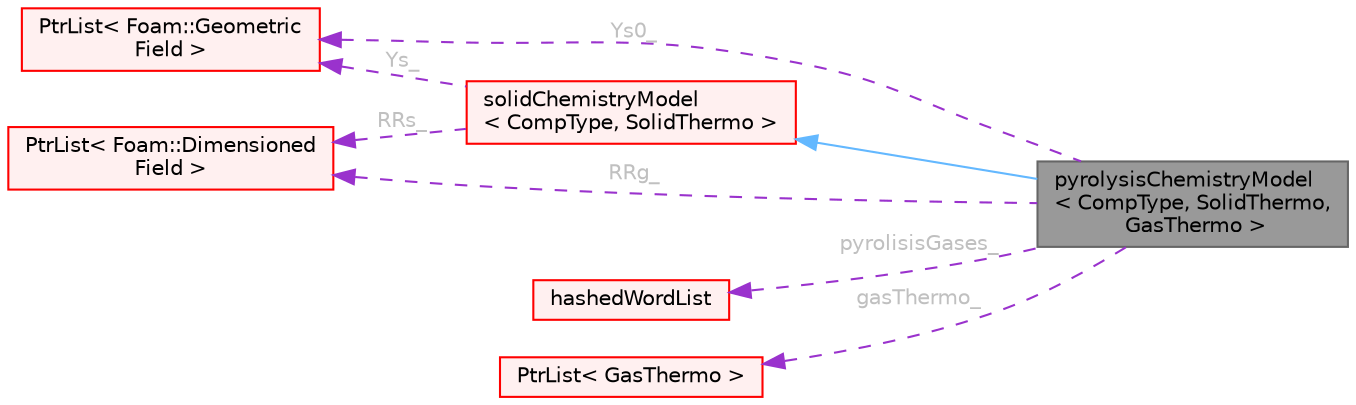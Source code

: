 digraph "pyrolysisChemistryModel&lt; CompType, SolidThermo, GasThermo &gt;"
{
 // LATEX_PDF_SIZE
  bgcolor="transparent";
  edge [fontname=Helvetica,fontsize=10,labelfontname=Helvetica,labelfontsize=10];
  node [fontname=Helvetica,fontsize=10,shape=box,height=0.2,width=0.4];
  rankdir="LR";
  Node1 [id="Node000001",label="pyrolysisChemistryModel\l\< CompType, SolidThermo,\l GasThermo \>",height=0.2,width=0.4,color="gray40", fillcolor="grey60", style="filled", fontcolor="black",tooltip="Pyrolysis chemistry model. It includes gas phase in the solid reaction."];
  Node2 -> Node1 [id="edge1_Node000001_Node000002",dir="back",color="steelblue1",style="solid",tooltip=" "];
  Node2 [id="Node000002",label="solidChemistryModel\l\< CompType, SolidThermo \>",height=0.2,width=0.4,color="red", fillcolor="#FFF0F0", style="filled",URL="$classFoam_1_1solidChemistryModel.html",tooltip="Extends base solid chemistry model by adding a thermo package, and ODE functions."];
  Node5 -> Node2 [id="edge2_Node000002_Node000005",dir="back",color="darkorchid3",style="dashed",tooltip=" ",label=" Ys_",fontcolor="grey" ];
  Node5 [id="Node000005",label="PtrList\< Foam::Geometric\lField \>",height=0.2,width=0.4,color="red", fillcolor="#FFF0F0", style="filled",URL="$classFoam_1_1PtrList.html",tooltip=" "];
  Node13 -> Node2 [id="edge3_Node000002_Node000013",dir="back",color="darkorchid3",style="dashed",tooltip=" ",label=" RRs_",fontcolor="grey" ];
  Node13 [id="Node000013",label="PtrList\< Foam::Dimensioned\lField \>",height=0.2,width=0.4,color="red", fillcolor="#FFF0F0", style="filled",URL="$classFoam_1_1PtrList.html",tooltip=" "];
  Node19 -> Node1 [id="edge4_Node000001_Node000019",dir="back",color="darkorchid3",style="dashed",tooltip=" ",label=" pyrolisisGases_",fontcolor="grey" ];
  Node19 [id="Node000019",label="hashedWordList",height=0.2,width=0.4,color="red", fillcolor="#FFF0F0", style="filled",URL="$classFoam_1_1hashedWordList.html",tooltip="A wordList with hashed named lookup, which can be faster in some situations than using the normal lis..."];
  Node22 -> Node1 [id="edge5_Node000001_Node000022",dir="back",color="darkorchid3",style="dashed",tooltip=" ",label=" gasThermo_",fontcolor="grey" ];
  Node22 [id="Node000022",label="PtrList\< GasThermo \>",height=0.2,width=0.4,color="red", fillcolor="#FFF0F0", style="filled",URL="$classFoam_1_1PtrList.html",tooltip=" "];
  Node13 -> Node1 [id="edge6_Node000001_Node000013",dir="back",color="darkorchid3",style="dashed",tooltip=" ",label=" RRg_",fontcolor="grey" ];
  Node5 -> Node1 [id="edge7_Node000001_Node000005",dir="back",color="darkorchid3",style="dashed",tooltip=" ",label=" Ys0_",fontcolor="grey" ];
}
